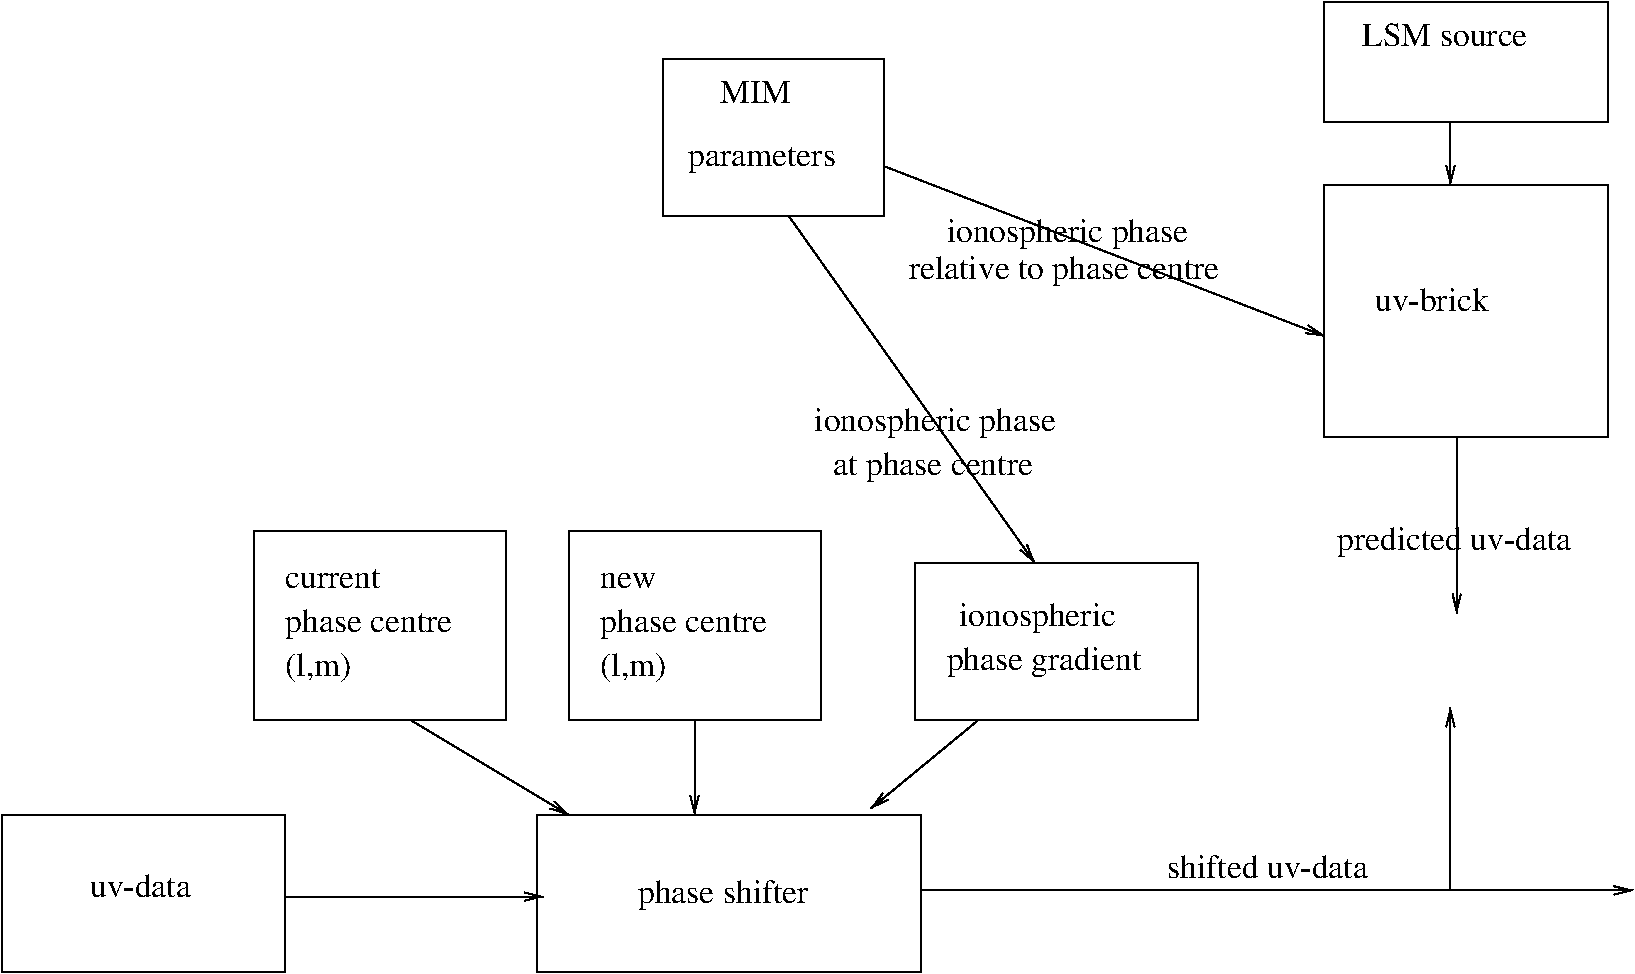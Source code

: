 #FIG 3.2  Produced by xfig version 3.2.5-alpha5
Landscape
Center
Metric
A4      
100.00
Single
-2
1200 2
6 4500 4050 6300 5400
2 2 0 1 0 7 50 -1 -1 0.000 0 0 -1 0 0 5
	 4500 4050 6300 4050 6300 5400 4500 5400 4500 4050
4 0 0 50 -1 0 16 0.0000 4 135 450 4725 4455 new\001
4 0 0 50 -1 0 16 0.0000 4 255 1395 4725 4770 phase centre\001
4 0 0 50 -1 0 16 0.0000 4 255 570 4725 5085 (l,m)\001
-6
6 2250 4050 4050 5400
2 2 0 1 0 7 50 -1 -1 0.000 0 0 -1 0 0 5
	 2250 4050 4050 4050 4050 5400 2250 5400 2250 4050
4 0 0 50 -1 0 16 0.0000 4 165 825 2475 4455 current\001
4 0 0 50 -1 0 16 0.0000 4 255 1395 2475 4770 phase centre\001
4 0 0 50 -1 0 16 0.0000 4 255 570 2475 5085 (l,m)\001
-6
2 2 0 1 0 7 50 -1 -1 0.000 0 0 -1 0 0 5
	 6975 4275 9000 4275 9000 5400 6975 5400 6975 4275
2 2 0 1 0 7 50 -1 -1 0.000 0 0 -1 0 0 5
	 450 6075 2475 6075 2475 7200 450 7200 450 6075
2 2 0 1 0 7 50 -1 -1 0.000 0 0 -1 0 0 5
	 4275 6075 7020 6075 7020 7200 4275 7200 4275 6075
2 1 0 1 0 7 50 -1 -1 0.000 0 0 -1 1 0 2
	0 0 1.00 60.00 120.00
	 3375 5400 4500 6075
2 1 0 1 0 7 50 -1 -1 0.000 0 0 -1 1 0 2
	0 0 1.00 60.00 120.00
	 5400 5400 5400 6075
2 1 0 1 0 7 50 -1 -1 0.000 0 0 -1 1 0 2
	0 0 1.00 60.00 120.00
	 7425 5400 6660 6030
2 1 0 1 0 7 50 -1 -1 0.000 0 0 -1 1 0 2
	0 0 1.00 60.00 120.00
	 2475 6660 4320 6660
2 1 0 1 0 7 50 -1 -1 0.000 0 0 -1 1 0 2
	0 0 1.00 60.00 120.00
	 7020 6615 12105 6615
2 2 0 1 0 7 50 -1 -1 0.000 0 0 -1 0 0 5
	 9900 1575 11925 1575 11925 3375 9900 3375 9900 1575
2 2 0 1 0 7 50 -1 -1 0.000 0 0 -1 0 0 5
	 5175 675 6750 675 6750 1800 5175 1800 5175 675
2 1 0 1 0 7 50 -1 -1 0.000 0 0 -1 1 0 2
	0 0 1.00 60.00 120.00
	 6075 1800 7830 4275
2 1 0 1 0 7 50 -1 -1 0.000 0 0 -1 1 0 2
	0 0 1.00 60.00 120.00
	 6750 1440 9900 2655
2 2 0 1 0 7 50 -1 -1 0.000 0 0 -1 0 0 5
	 9900 270 11925 270 11925 1125 9900 1125 9900 270
2 1 0 1 0 7 50 -1 -1 0.000 0 0 -1 1 0 2
	0 0 1.00 60.00 120.00
	 10845 3375 10845 4635
2 1 0 1 0 7 50 -1 -1 0.000 0 0 -1 1 0 2
	0 0 1.00 60.00 120.00
	 10800 6615 10800 5310
2 1 0 1 0 7 50 -1 -1 0.000 0 0 -1 1 0 2
	0 0 1.00 60.00 120.00
	 10800 1125 10800 1575
4 0 0 50 -1 0 16 0.0000 4 255 1605 7200 5040 phase gradient\001
4 0 0 50 -1 0 16 0.0000 4 255 1365 7290 4725 ionospheric \001
4 0 0 50 -1 0 16 0.0000 4 195 825 1080 6660 uv-data\001
4 0 0 50 -1 0 16 0.0000 4 255 1425 4995 6705 phase shifter\001
4 0 0 50 -1 0 16 0.0000 4 195 930 10260 2475 uv-brick\001
4 0 0 50 -1 0 16 0.0000 4 195 570 5580 990 MIM\001
4 0 0 50 -1 0 16 0.0000 4 225 1245 5355 1440 parameters\001
4 0 0 50 -1 0 16 0.0000 4 195 1335 10170 585 LSM source\001
4 0 0 50 -1 0 16 0.0000 4 195 1650 8775 6525 shifted uv-data\001
4 0 0 50 -1 0 16 0.0000 4 255 1665 6390 3645 at phase centre\001
4 0 0 50 -1 0 16 0.0000 4 255 1995 6255 3330 ionospheric phase\001
4 0 0 50 -1 0 16 0.0000 4 255 1995 7200 1980 ionospheric phase\001
4 0 0 50 -1 0 16 0.0000 4 255 2580 6930 2250 relative to phase centre\001
4 0 0 50 -1 0 16 0.0000 4 255 1920 9990 4185 predicted uv-data\001
